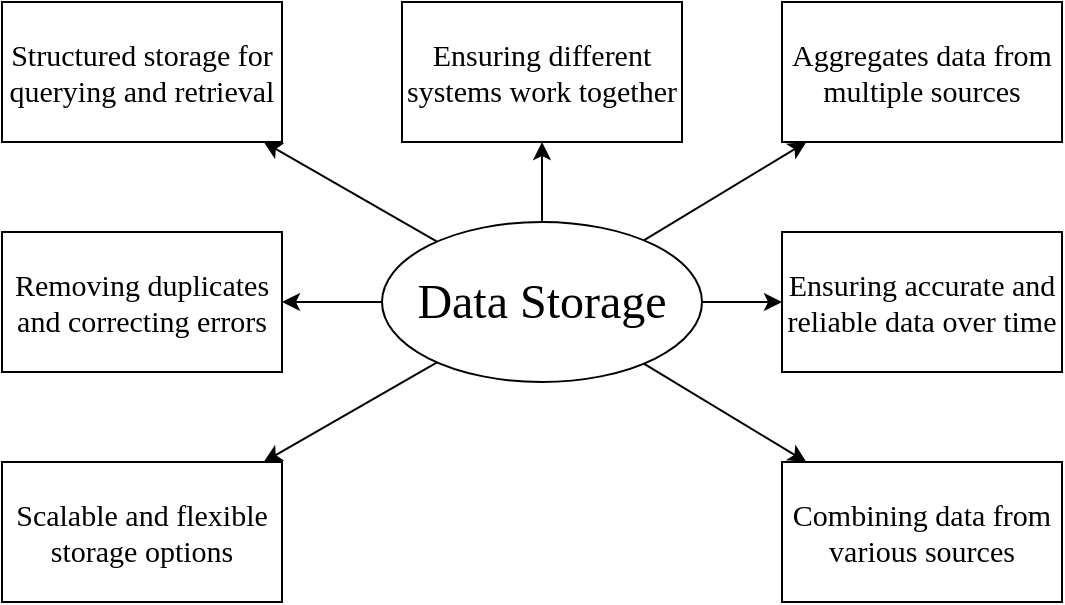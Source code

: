 <mxfile version="25.0.2">
  <diagram name="Data Storage in Digital Engineering" id="0">
    <mxGraphModel dx="1036" dy="615" grid="1" gridSize="10" guides="1" tooltips="1" connect="1" arrows="1" fold="1" page="1" pageScale="1" pageWidth="827" pageHeight="1169" math="0" shadow="0">
      <root>
        <mxCell id="0" />
        <mxCell id="1" parent="0" />
        <mxCell id="2" value="Data Storage" style="ellipse;whiteSpace=wrap;html=1;aspect=fixed;fontFamily=Times New Roman;fontSize=24;" parent="1" vertex="1">
          <mxGeometry x="400" y="300" width="160" height="80" as="geometry" />
        </mxCell>
        <mxCell id="3" value="Databases" style="rounded=1;whiteSpace=wrap;html=1;fontFamily=Times New Roman;fontSize=15;" parent="1" vertex="1">
          <mxGeometry x="210" y="190" width="140" height="70" as="geometry" />
        </mxCell>
        <mxCell id="4" value="Structured storage for querying and retrieval" style="whiteSpace=wrap;html=1;fontFamily=Times New Roman;fontSize=15;" parent="3" vertex="1">
          <mxGeometry width="140" height="70" as="geometry" />
        </mxCell>
        <mxCell id="5" style="fontFamily=Times New Roman;fontSize=15;" parent="1" source="2" target="3" edge="1">
          <mxGeometry relative="1" as="geometry" />
        </mxCell>
        <mxCell id="6" value="Data Warehouses" style="rounded=1;whiteSpace=wrap;html=1;fontFamily=Times New Roman;fontSize=15;" parent="1" vertex="1">
          <mxGeometry x="600" y="190" width="140" height="70" as="geometry" />
        </mxCell>
        <mxCell id="7" value="Aggregates data from multiple sources" style="whiteSpace=wrap;html=1;fontFamily=Times New Roman;fontSize=15;" parent="6" vertex="1">
          <mxGeometry width="140" height="70" as="geometry" />
        </mxCell>
        <mxCell id="8" style="fontFamily=Times New Roman;fontSize=15;" parent="1" source="2" target="6" edge="1">
          <mxGeometry relative="1" as="geometry" />
        </mxCell>
        <mxCell id="9" value="Cloud Storage" style="rounded=1;whiteSpace=wrap;html=1;fontFamily=Times New Roman;fontSize=15;" parent="1" vertex="1">
          <mxGeometry x="210" y="420" width="140" height="70" as="geometry" />
        </mxCell>
        <mxCell id="10" value="Scalable and flexible storage options" style="whiteSpace=wrap;html=1;fontFamily=Times New Roman;fontSize=15;" parent="9" vertex="1">
          <mxGeometry width="140" height="70" as="geometry" />
        </mxCell>
        <mxCell id="11" style="fontFamily=Times New Roman;fontSize=15;" parent="1" source="2" target="9" edge="1">
          <mxGeometry relative="1" as="geometry" />
        </mxCell>
        <mxCell id="12" value="Data Integration" style="rounded=1;whiteSpace=wrap;html=1;fontFamily=Times New Roman;fontSize=15;fillColor=#dae8fc;strokeColor=#6c8ebf;" parent="1" vertex="1">
          <mxGeometry x="600" y="420" width="140" height="70" as="geometry" />
        </mxCell>
        <mxCell id="13" value="Combining data from various sources" style="whiteSpace=wrap;html=1;fontFamily=Times New Roman;fontSize=15;" parent="12" vertex="1">
          <mxGeometry width="140" height="70" as="geometry" />
        </mxCell>
        <mxCell id="14" style="fontFamily=Times New Roman;fontSize=15;" parent="1" source="2" target="12" edge="1">
          <mxGeometry relative="1" as="geometry" />
        </mxCell>
        <mxCell id="15" value="Interoperability" style="rounded=1;whiteSpace=wrap;html=1;fontFamily=Times New Roman;fontSize=15;" parent="1" vertex="1">
          <mxGeometry x="410" y="190" width="140" height="70" as="geometry" />
        </mxCell>
        <mxCell id="16" value="Ensuring different systems work together" style="whiteSpace=wrap;html=1;fontFamily=Times New Roman;fontSize=15;" parent="15" vertex="1">
          <mxGeometry width="140" height="70" as="geometry" />
        </mxCell>
        <mxCell id="17" style="fontFamily=Times New Roman;fontSize=15;" parent="1" source="2" target="15" edge="1">
          <mxGeometry relative="1" as="geometry" />
        </mxCell>
        <mxCell id="18" value="Data Quality" style="rounded=1;whiteSpace=wrap;html=1;fontFamily=Times New Roman;fontSize=15;" parent="1" vertex="1">
          <mxGeometry x="210" y="305" width="140" height="70" as="geometry" />
        </mxCell>
        <mxCell id="19" value="Removing duplicates and correcting errors" style="whiteSpace=wrap;html=1;fontFamily=Times New Roman;fontSize=15;" parent="18" vertex="1">
          <mxGeometry width="140" height="70" as="geometry" />
        </mxCell>
        <mxCell id="20" style="fontFamily=Times New Roman;fontSize=15;" parent="1" source="2" target="18" edge="1">
          <mxGeometry relative="1" as="geometry" />
        </mxCell>
        <mxCell id="21" value="Data Integrity" style="rounded=1;whiteSpace=wrap;html=1;fontFamily=Times New Roman;fontSize=15;" parent="1" vertex="1">
          <mxGeometry x="600" y="305" width="140" height="70" as="geometry" />
        </mxCell>
        <mxCell id="22" value="Ensuring accurate and reliable data over time" style="whiteSpace=wrap;html=1;fontFamily=Times New Roman;fontSize=15;" parent="21" vertex="1">
          <mxGeometry width="140" height="70" as="geometry" />
        </mxCell>
        <mxCell id="23" style="fontFamily=Times New Roman;fontSize=15;" parent="1" source="2" target="21" edge="1">
          <mxGeometry relative="1" as="geometry" />
        </mxCell>
      </root>
    </mxGraphModel>
  </diagram>
</mxfile>
